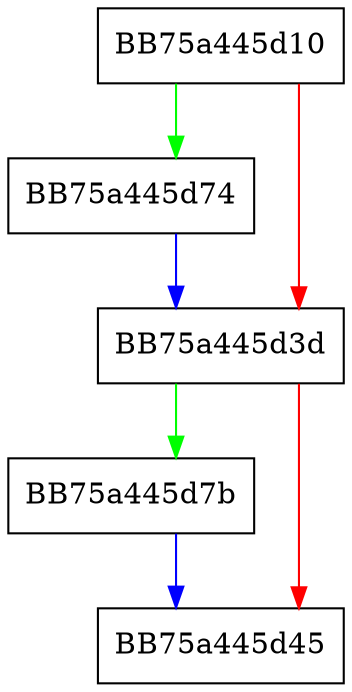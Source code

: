 digraph RpfAPI_IsPackedWith {
  node [shape="box"];
  graph [splines=ortho];
  BB75a445d10 -> BB75a445d74 [color="green"];
  BB75a445d10 -> BB75a445d3d [color="red"];
  BB75a445d3d -> BB75a445d7b [color="green"];
  BB75a445d3d -> BB75a445d45 [color="red"];
  BB75a445d74 -> BB75a445d3d [color="blue"];
  BB75a445d7b -> BB75a445d45 [color="blue"];
}